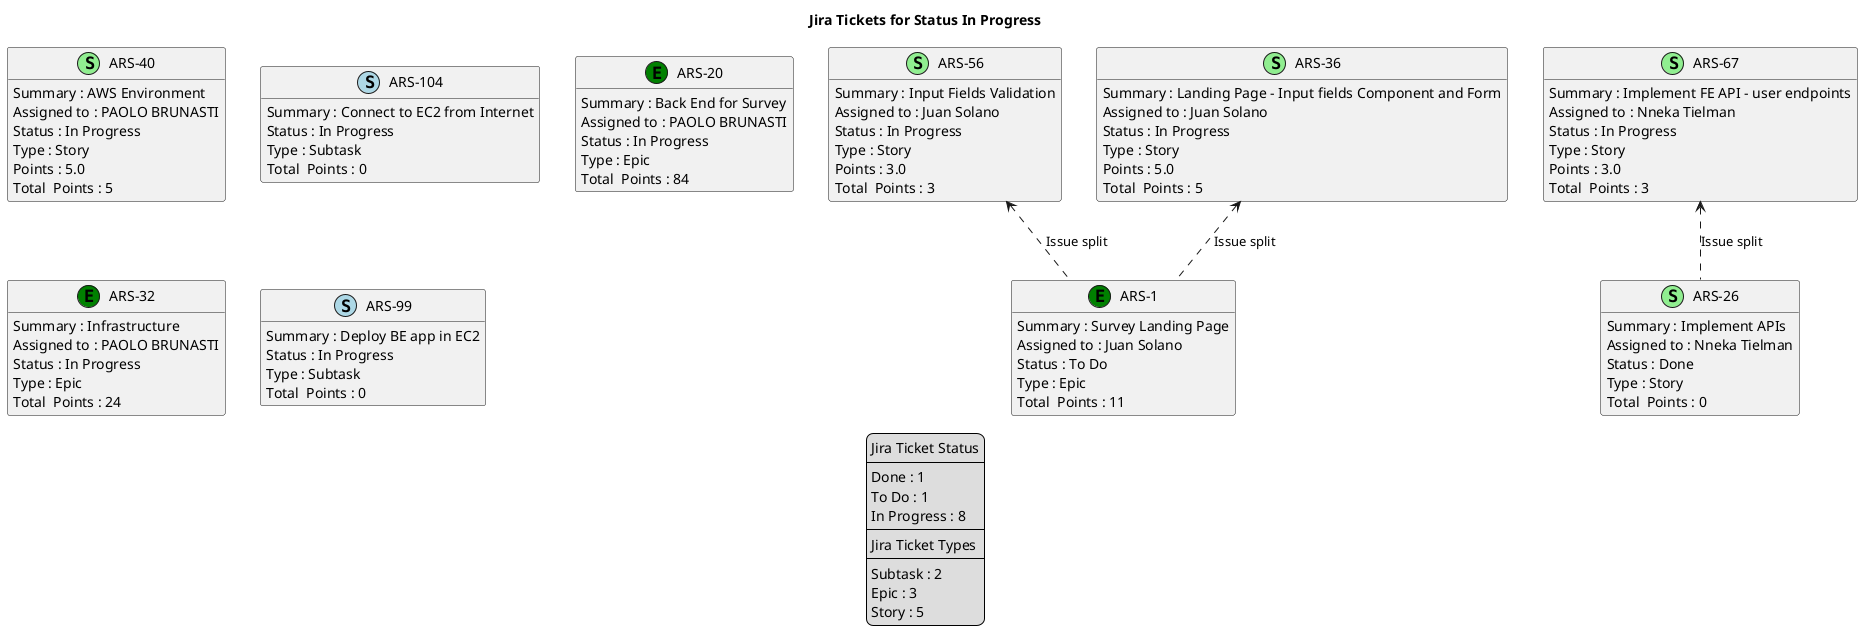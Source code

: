 @startuml
'https://plantuml.com/class-diagram

' GENERATE CLASS DIAGRAM ===========
' Generated at    : Mon May 27 11:35:03 CEST 2024

title Jira Tickets for Status In Progress
hide empty members

legend
Jira Ticket Status
----
Done : 1
To Do : 1
In Progress : 8
----
Jira Ticket Types
----
Subtask : 2
Epic : 3
Story : 5
end legend


' Tickets =======
class "ARS-40" << (S,lightgreen) >> {
 Summary : AWS Environment
 Assigned to : PAOLO BRUNASTI
 Status : In Progress
 Type : Story
 Points : 5.0
Total  Points : 5
}

class "ARS-104" << (S,lightblue) >> {
 Summary : Connect to EC2 from Internet
 Status : In Progress
 Type : Subtask
Total  Points : 0
}

class "ARS-56" << (S,lightgreen) >> {
 Summary : Input Fields Validation
 Assigned to : Juan Solano
 Status : In Progress
 Type : Story
 Points : 3.0
Total  Points : 3
}

class "ARS-67" << (S,lightgreen) >> {
 Summary : Implement FE API - user endpoints
 Assigned to : Nneka Tielman
 Status : In Progress
 Type : Story
 Points : 3.0
Total  Points : 3
}

class "ARS-36" << (S,lightgreen) >> {
 Summary : Landing Page - Input fields Component and Form
 Assigned to : Juan Solano
 Status : In Progress
 Type : Story
 Points : 5.0
Total  Points : 5
}

class "ARS-26" << (S,lightgreen) >> {
 Summary : Implement APIs
 Assigned to : Nneka Tielman
 Status : Done
 Type : Story
Total  Points : 0
}

class "ARS-1" << (E,green) >> {
 Summary : Survey Landing Page
 Assigned to : Juan Solano
 Status : To Do
 Type : Epic
Total  Points : 11
}

class "ARS-20" << (E,green) >> {
 Summary : Back End for Survey
 Assigned to : PAOLO BRUNASTI
 Status : In Progress
 Type : Epic
Total  Points : 84
}

class "ARS-32" << (E,green) >> {
 Summary : Infrastructure
 Assigned to : PAOLO BRUNASTI
 Status : In Progress
 Type : Epic
Total  Points : 24
}

class "ARS-99" << (S,lightblue) >> {
 Summary : Deploy BE app in EC2
 Status : In Progress
 Type : Subtask
Total  Points : 0
}



' Links =======
"ARS-36" <.. "ARS-1" : Issue split
"ARS-56" <.. "ARS-1" : Issue split
"ARS-67" <.. "ARS-26" : Issue split


@enduml
